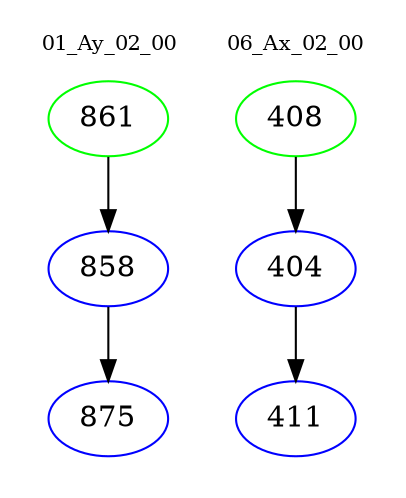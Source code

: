 digraph{
subgraph cluster_0 {
color = white
label = "01_Ay_02_00";
fontsize=10;
T0_861 [label="861", color="green"]
T0_861 -> T0_858 [color="black"]
T0_858 [label="858", color="blue"]
T0_858 -> T0_875 [color="black"]
T0_875 [label="875", color="blue"]
}
subgraph cluster_1 {
color = white
label = "06_Ax_02_00";
fontsize=10;
T1_408 [label="408", color="green"]
T1_408 -> T1_404 [color="black"]
T1_404 [label="404", color="blue"]
T1_404 -> T1_411 [color="black"]
T1_411 [label="411", color="blue"]
}
}
